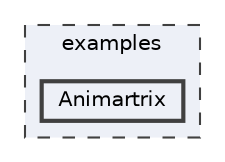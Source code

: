 digraph "/home/runner/work/FastLED/FastLED/examples/Animartrix"
{
 // INTERACTIVE_SVG=YES
 // LATEX_PDF_SIZE
  bgcolor="transparent";
  edge [fontname=Helvetica,fontsize=10,labelfontname=Helvetica,labelfontsize=10];
  node [fontname=Helvetica,fontsize=10,shape=box,height=0.2,width=0.4];
  compound=true
  subgraph clusterdir_d28a4824dc47e487b107a5db32ef43c4 {
    graph [ bgcolor="#edf0f7", pencolor="grey25", label="examples", fontname=Helvetica,fontsize=10 style="filled,dashed", URL="dir_d28a4824dc47e487b107a5db32ef43c4.html",tooltip=""]
  dir_a6aae1ed3d39901e64b52c5dd0c913c6 [label="Animartrix", fillcolor="#edf0f7", color="grey25", style="filled,bold", URL="dir_a6aae1ed3d39901e64b52c5dd0c913c6.html",tooltip=""];
  }
}
